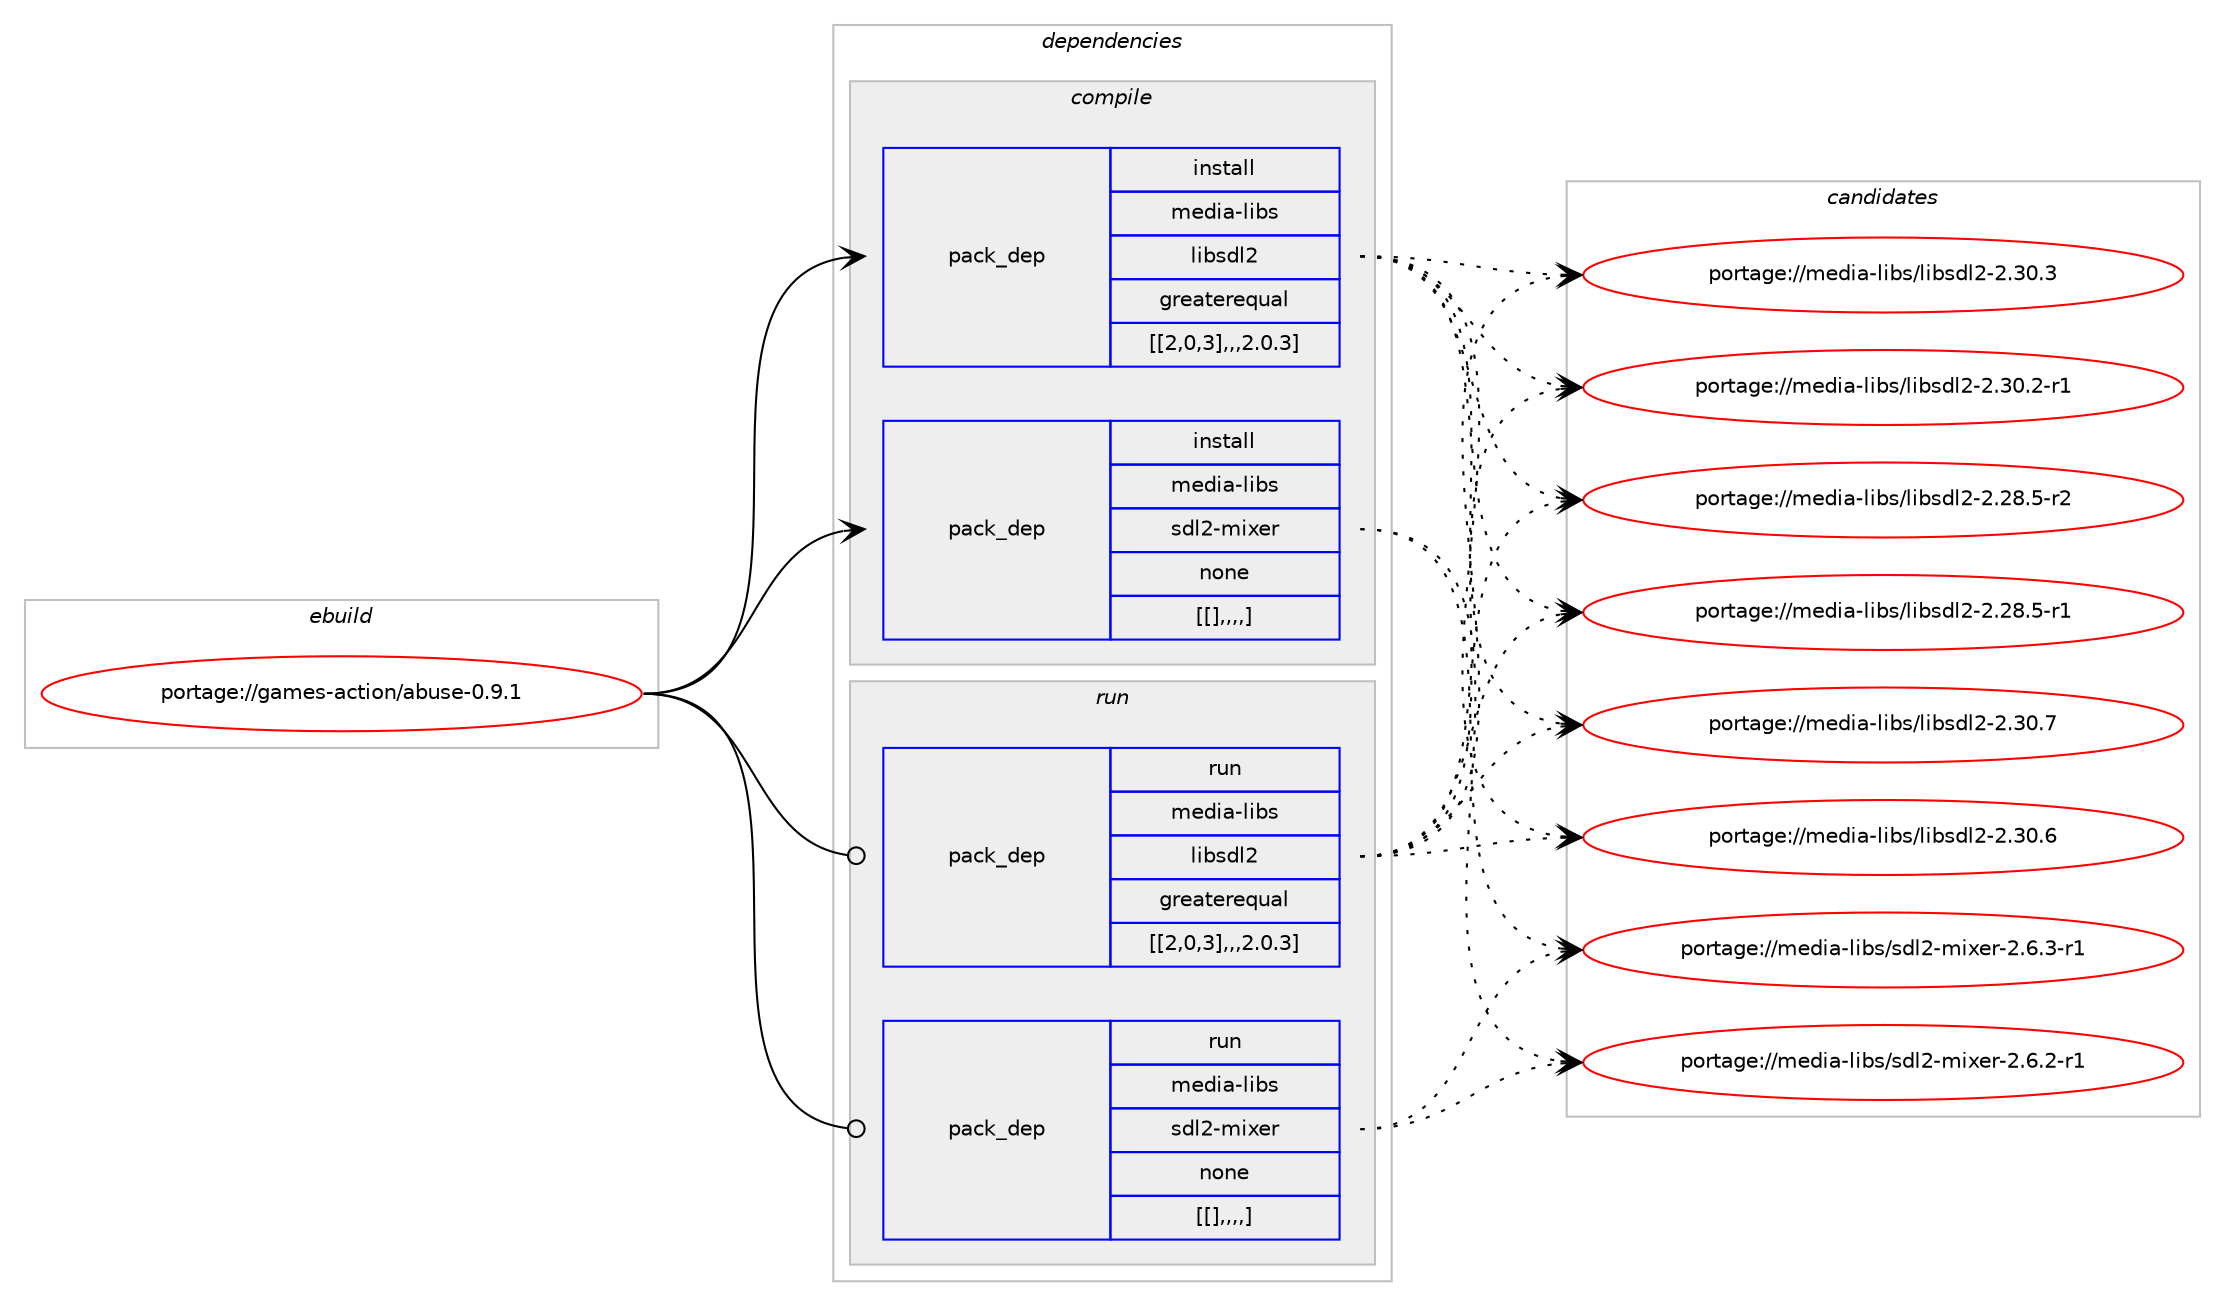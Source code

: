 digraph prolog {

# *************
# Graph options
# *************

newrank=true;
concentrate=true;
compound=true;
graph [rankdir=LR,fontname=Helvetica,fontsize=10,ranksep=1.5];#, ranksep=2.5, nodesep=0.2];
edge  [arrowhead=vee];
node  [fontname=Helvetica,fontsize=10];

# **********
# The ebuild
# **********

subgraph cluster_leftcol {
color=gray;
label=<<i>ebuild</i>>;
id [label="portage://games-action/abuse-0.9.1", color=red, width=4, href="../games-action/abuse-0.9.1.svg"];
}

# ****************
# The dependencies
# ****************

subgraph cluster_midcol {
color=gray;
label=<<i>dependencies</i>>;
subgraph cluster_compile {
fillcolor="#eeeeee";
style=filled;
label=<<i>compile</i>>;
subgraph pack161009 {
dependency226929 [label=<<TABLE BORDER="0" CELLBORDER="1" CELLSPACING="0" CELLPADDING="4" WIDTH="220"><TR><TD ROWSPAN="6" CELLPADDING="30">pack_dep</TD></TR><TR><TD WIDTH="110">install</TD></TR><TR><TD>media-libs</TD></TR><TR><TD>libsdl2</TD></TR><TR><TD>greaterequal</TD></TR><TR><TD>[[2,0,3],,,2.0.3]</TD></TR></TABLE>>, shape=none, color=blue];
}
id:e -> dependency226929:w [weight=20,style="solid",arrowhead="vee"];
subgraph pack161010 {
dependency226930 [label=<<TABLE BORDER="0" CELLBORDER="1" CELLSPACING="0" CELLPADDING="4" WIDTH="220"><TR><TD ROWSPAN="6" CELLPADDING="30">pack_dep</TD></TR><TR><TD WIDTH="110">install</TD></TR><TR><TD>media-libs</TD></TR><TR><TD>sdl2-mixer</TD></TR><TR><TD>none</TD></TR><TR><TD>[[],,,,]</TD></TR></TABLE>>, shape=none, color=blue];
}
id:e -> dependency226930:w [weight=20,style="solid",arrowhead="vee"];
}
subgraph cluster_compileandrun {
fillcolor="#eeeeee";
style=filled;
label=<<i>compile and run</i>>;
}
subgraph cluster_run {
fillcolor="#eeeeee";
style=filled;
label=<<i>run</i>>;
subgraph pack161011 {
dependency226931 [label=<<TABLE BORDER="0" CELLBORDER="1" CELLSPACING="0" CELLPADDING="4" WIDTH="220"><TR><TD ROWSPAN="6" CELLPADDING="30">pack_dep</TD></TR><TR><TD WIDTH="110">run</TD></TR><TR><TD>media-libs</TD></TR><TR><TD>libsdl2</TD></TR><TR><TD>greaterequal</TD></TR><TR><TD>[[2,0,3],,,2.0.3]</TD></TR></TABLE>>, shape=none, color=blue];
}
id:e -> dependency226931:w [weight=20,style="solid",arrowhead="odot"];
subgraph pack161012 {
dependency226932 [label=<<TABLE BORDER="0" CELLBORDER="1" CELLSPACING="0" CELLPADDING="4" WIDTH="220"><TR><TD ROWSPAN="6" CELLPADDING="30">pack_dep</TD></TR><TR><TD WIDTH="110">run</TD></TR><TR><TD>media-libs</TD></TR><TR><TD>sdl2-mixer</TD></TR><TR><TD>none</TD></TR><TR><TD>[[],,,,]</TD></TR></TABLE>>, shape=none, color=blue];
}
id:e -> dependency226932:w [weight=20,style="solid",arrowhead="odot"];
}
}

# **************
# The candidates
# **************

subgraph cluster_choices {
rank=same;
color=gray;
label=<<i>candidates</i>>;

subgraph choice161009 {
color=black;
nodesep=1;
choice10910110010597451081059811547108105981151001085045504651484655 [label="portage://media-libs/libsdl2-2.30.7", color=red, width=4,href="../media-libs/libsdl2-2.30.7.svg"];
choice10910110010597451081059811547108105981151001085045504651484654 [label="portage://media-libs/libsdl2-2.30.6", color=red, width=4,href="../media-libs/libsdl2-2.30.6.svg"];
choice10910110010597451081059811547108105981151001085045504651484651 [label="portage://media-libs/libsdl2-2.30.3", color=red, width=4,href="../media-libs/libsdl2-2.30.3.svg"];
choice109101100105974510810598115471081059811510010850455046514846504511449 [label="portage://media-libs/libsdl2-2.30.2-r1", color=red, width=4,href="../media-libs/libsdl2-2.30.2-r1.svg"];
choice109101100105974510810598115471081059811510010850455046505646534511450 [label="portage://media-libs/libsdl2-2.28.5-r2", color=red, width=4,href="../media-libs/libsdl2-2.28.5-r2.svg"];
choice109101100105974510810598115471081059811510010850455046505646534511449 [label="portage://media-libs/libsdl2-2.28.5-r1", color=red, width=4,href="../media-libs/libsdl2-2.28.5-r1.svg"];
dependency226929:e -> choice10910110010597451081059811547108105981151001085045504651484655:w [style=dotted,weight="100"];
dependency226929:e -> choice10910110010597451081059811547108105981151001085045504651484654:w [style=dotted,weight="100"];
dependency226929:e -> choice10910110010597451081059811547108105981151001085045504651484651:w [style=dotted,weight="100"];
dependency226929:e -> choice109101100105974510810598115471081059811510010850455046514846504511449:w [style=dotted,weight="100"];
dependency226929:e -> choice109101100105974510810598115471081059811510010850455046505646534511450:w [style=dotted,weight="100"];
dependency226929:e -> choice109101100105974510810598115471081059811510010850455046505646534511449:w [style=dotted,weight="100"];
}
subgraph choice161010 {
color=black;
nodesep=1;
choice1091011001059745108105981154711510010850451091051201011144550465446514511449 [label="portage://media-libs/sdl2-mixer-2.6.3-r1", color=red, width=4,href="../media-libs/sdl2-mixer-2.6.3-r1.svg"];
choice1091011001059745108105981154711510010850451091051201011144550465446504511449 [label="portage://media-libs/sdl2-mixer-2.6.2-r1", color=red, width=4,href="../media-libs/sdl2-mixer-2.6.2-r1.svg"];
dependency226930:e -> choice1091011001059745108105981154711510010850451091051201011144550465446514511449:w [style=dotted,weight="100"];
dependency226930:e -> choice1091011001059745108105981154711510010850451091051201011144550465446504511449:w [style=dotted,weight="100"];
}
subgraph choice161011 {
color=black;
nodesep=1;
choice10910110010597451081059811547108105981151001085045504651484655 [label="portage://media-libs/libsdl2-2.30.7", color=red, width=4,href="../media-libs/libsdl2-2.30.7.svg"];
choice10910110010597451081059811547108105981151001085045504651484654 [label="portage://media-libs/libsdl2-2.30.6", color=red, width=4,href="../media-libs/libsdl2-2.30.6.svg"];
choice10910110010597451081059811547108105981151001085045504651484651 [label="portage://media-libs/libsdl2-2.30.3", color=red, width=4,href="../media-libs/libsdl2-2.30.3.svg"];
choice109101100105974510810598115471081059811510010850455046514846504511449 [label="portage://media-libs/libsdl2-2.30.2-r1", color=red, width=4,href="../media-libs/libsdl2-2.30.2-r1.svg"];
choice109101100105974510810598115471081059811510010850455046505646534511450 [label="portage://media-libs/libsdl2-2.28.5-r2", color=red, width=4,href="../media-libs/libsdl2-2.28.5-r2.svg"];
choice109101100105974510810598115471081059811510010850455046505646534511449 [label="portage://media-libs/libsdl2-2.28.5-r1", color=red, width=4,href="../media-libs/libsdl2-2.28.5-r1.svg"];
dependency226931:e -> choice10910110010597451081059811547108105981151001085045504651484655:w [style=dotted,weight="100"];
dependency226931:e -> choice10910110010597451081059811547108105981151001085045504651484654:w [style=dotted,weight="100"];
dependency226931:e -> choice10910110010597451081059811547108105981151001085045504651484651:w [style=dotted,weight="100"];
dependency226931:e -> choice109101100105974510810598115471081059811510010850455046514846504511449:w [style=dotted,weight="100"];
dependency226931:e -> choice109101100105974510810598115471081059811510010850455046505646534511450:w [style=dotted,weight="100"];
dependency226931:e -> choice109101100105974510810598115471081059811510010850455046505646534511449:w [style=dotted,weight="100"];
}
subgraph choice161012 {
color=black;
nodesep=1;
choice1091011001059745108105981154711510010850451091051201011144550465446514511449 [label="portage://media-libs/sdl2-mixer-2.6.3-r1", color=red, width=4,href="../media-libs/sdl2-mixer-2.6.3-r1.svg"];
choice1091011001059745108105981154711510010850451091051201011144550465446504511449 [label="portage://media-libs/sdl2-mixer-2.6.2-r1", color=red, width=4,href="../media-libs/sdl2-mixer-2.6.2-r1.svg"];
dependency226932:e -> choice1091011001059745108105981154711510010850451091051201011144550465446514511449:w [style=dotted,weight="100"];
dependency226932:e -> choice1091011001059745108105981154711510010850451091051201011144550465446504511449:w [style=dotted,weight="100"];
}
}

}
